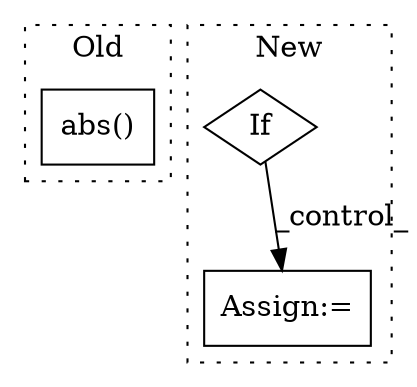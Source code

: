 digraph G {
subgraph cluster0 {
1 [label="abs()" a="75" s="10901" l="24" shape="box"];
label = "Old";
style="dotted";
}
subgraph cluster1 {
2 [label="If" a="96" s="12430,12456" l="3,22" shape="diamond"];
3 [label="Assign:=" a="68" s="12496" l="3" shape="box"];
label = "New";
style="dotted";
}
2 -> 3 [label="_control_"];
}